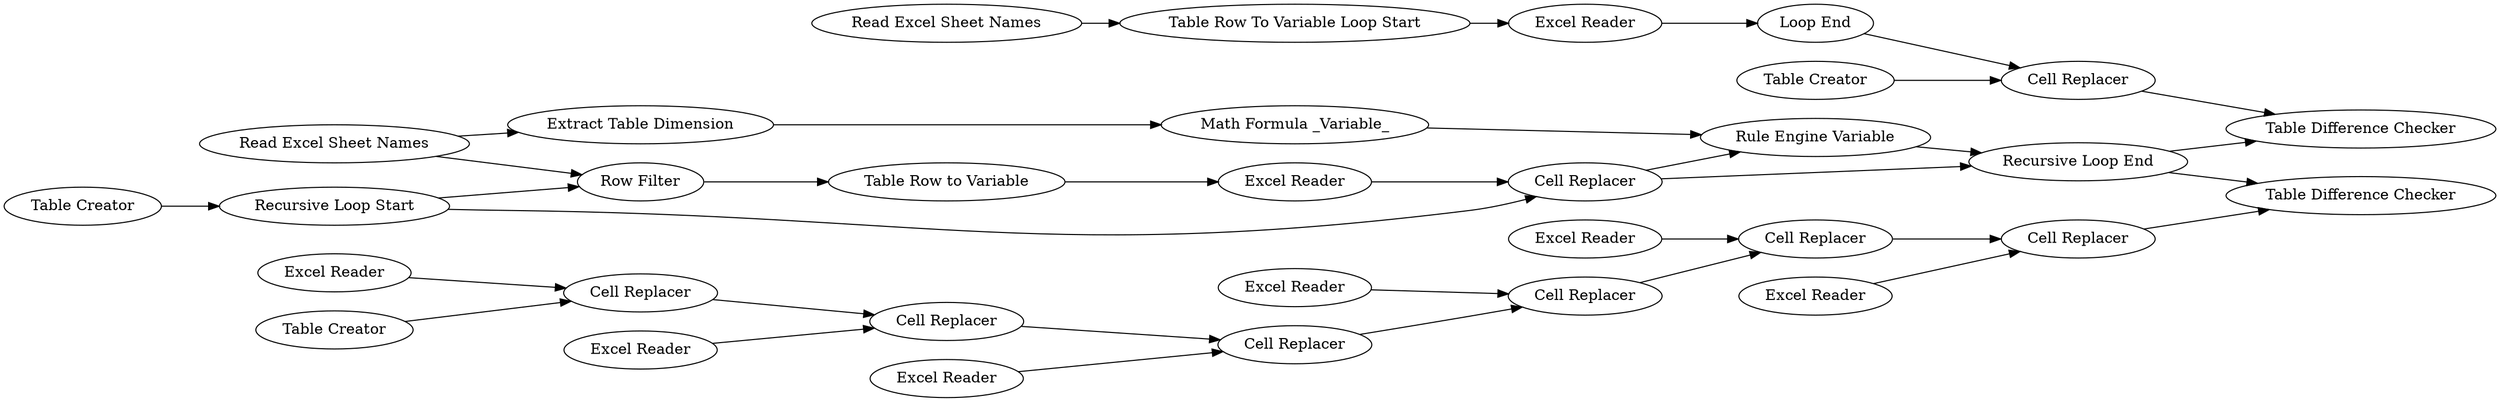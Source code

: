 digraph {
	20 -> 21
	5 -> 17
	36 -> 30
	9 -> 13
	34 -> 28
	27 -> 28
	25 -> 41
	9 -> 5
	18 -> 19
	17 -> 10
	30 -> 31
	33 -> 40
	3 -> 18
	29 -> 30
	31 -> 32
	5 -> 10
	26 -> 23
	3 -> 13
	21 -> 26
	10 -> 40
	10 -> 41
	19 -> 17
	13 -> 16
	24 -> 25
	38 -> 32
	39 -> 33
	35 -> 29
	16 -> 1
	32 -> 33
	28 -> 29
	37 -> 31
	23 -> 25
	6 -> 9
	1 -> 5
	27 [label="Table Creator"]
	9 [label="Recursive Loop Start"]
	18 [label="Extract Table Dimension"]
	21 [label="Table Row To Variable Loop Start"]
	26 [label="Excel Reader"]
	32 [label="Cell Replacer"]
	17 [label="Rule Engine Variable"]
	3 [label="Read Excel Sheet Names"]
	19 [label="Math Formula _Variable_"]
	24 [label="Table Creator"]
	41 [label="Table Difference Checker"]
	31 [label="Cell Replacer"]
	6 [label="Table Creator"]
	25 [label="Cell Replacer"]
	10 [label="Recursive Loop End"]
	16 [label="Table Row to Variable"]
	1 [label="Excel Reader"]
	28 [label="Cell Replacer"]
	23 [label="Loop End"]
	38 [label="Excel Reader"]
	5 [label="Cell Replacer"]
	13 [label="Row Filter"]
	20 [label="Read Excel Sheet Names"]
	35 [label="Excel Reader"]
	34 [label="Excel Reader"]
	29 [label="Cell Replacer"]
	36 [label="Excel Reader"]
	40 [label="Table Difference Checker"]
	39 [label="Excel Reader"]
	33 [label="Cell Replacer"]
	30 [label="Cell Replacer"]
	37 [label="Excel Reader"]
	rankdir=LR
}
